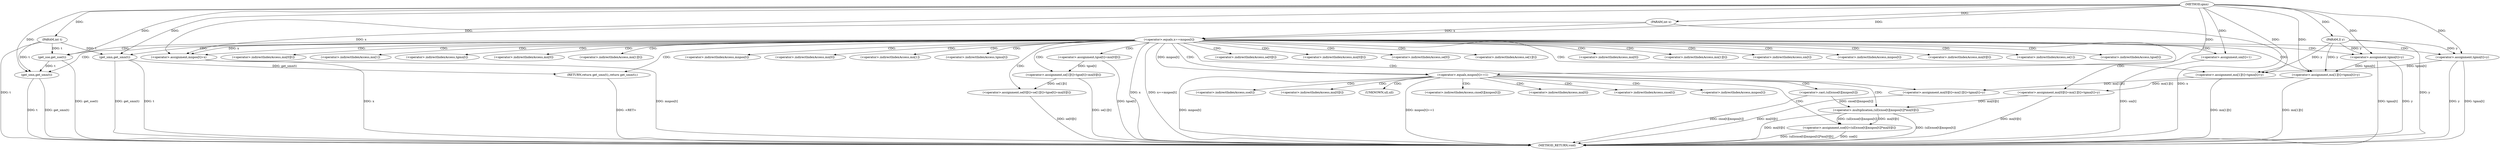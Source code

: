 digraph "qmn" {  
"1000559" [label = "(METHOD,qmn)" ]
"1000670" [label = "(METHOD_RETURN,void)" ]
"1000560" [label = "(PARAM,int t)" ]
"1000561" [label = "(PARAM,int x)" ]
"1000562" [label = "(PARAM,ll y)" ]
"1000616" [label = "(<operator>.assignment,se[0][t]=se[1][t]=tgse[t]=mn[0][t])" ]
"1000637" [label = "(<operator>.assignment,mn[0][t]=mn[1][t]=tgmn[t]=y)" ]
"1000565" [label = "(<operator>.equals,x==mnpos[t])" ]
"1000655" [label = "(<operator>.assignment,sm[t]=1)" ]
"1000660" [label = "(<operator>.assignment,mnpos[t]=x)" ]
"1000666" [label = "(get_sse,get_sse(t))" ]
"1000668" [label = "(get_smn,get_smn(t))" ]
"1000571" [label = "(<operator>.assignment,mn[0][t]=mn[1][t]=tgmn[t]=y)" ]
"1000613" [label = "(RETURN,return get_smn(t);,return get_smn(t);)" ]
"1000622" [label = "(<operator>.assignment,se[1][t]=tgse[t]=mn[0][t])" ]
"1000643" [label = "(<operator>.assignment,mn[1][t]=tgmn[t]=y)" ]
"1000589" [label = "(<operator>.equals,mnpos[t]==1)" ]
"1000594" [label = "(<operator>.assignment,sse[t]=(ull)cnse[t][mnpos[t]]*mn[0][t])" ]
"1000614" [label = "(get_smn,get_smn(t))" ]
"1000628" [label = "(<operator>.assignment,tgse[t]=mn[0][t])" ]
"1000649" [label = "(<operator>.assignment,tgmn[t]=y)" ]
"1000577" [label = "(<operator>.assignment,mn[1][t]=tgmn[t]=y)" ]
"1000583" [label = "(<operator>.assignment,tgmn[t]=y)" ]
"1000598" [label = "(<operator>.multiplication,(ull)cnse[t][mnpos[t]]*mn[0][t])" ]
"1000599" [label = "(<operator>.cast,(ull)cnse[t][mnpos[t]])" ]
"1000617" [label = "(<operator>.indirectIndexAccess,se[0][t])" ]
"1000638" [label = "(<operator>.indirectIndexAccess,mn[0][t])" ]
"1000618" [label = "(<operator>.indirectIndexAccess,se[0])" ]
"1000623" [label = "(<operator>.indirectIndexAccess,se[1][t])" ]
"1000639" [label = "(<operator>.indirectIndexAccess,mn[0])" ]
"1000644" [label = "(<operator>.indirectIndexAccess,mn[1][t])" ]
"1000656" [label = "(<operator>.indirectIndexAccess,sm[t])" ]
"1000661" [label = "(<operator>.indirectIndexAccess,mnpos[t])" ]
"1000572" [label = "(<operator>.indirectIndexAccess,mn[0][t])" ]
"1000624" [label = "(<operator>.indirectIndexAccess,se[1])" ]
"1000629" [label = "(<operator>.indirectIndexAccess,tgse[t])" ]
"1000632" [label = "(<operator>.indirectIndexAccess,mn[0][t])" ]
"1000645" [label = "(<operator>.indirectIndexAccess,mn[1])" ]
"1000650" [label = "(<operator>.indirectIndexAccess,tgmn[t])" ]
"1000573" [label = "(<operator>.indirectIndexAccess,mn[0])" ]
"1000578" [label = "(<operator>.indirectIndexAccess,mn[1][t])" ]
"1000590" [label = "(<operator>.indirectIndexAccess,mnpos[t])" ]
"1000595" [label = "(<operator>.indirectIndexAccess,sse[t])" ]
"1000633" [label = "(<operator>.indirectIndexAccess,mn[0])" ]
"1000579" [label = "(<operator>.indirectIndexAccess,mn[1])" ]
"1000584" [label = "(<operator>.indirectIndexAccess,tgmn[t])" ]
"1000608" [label = "(<operator>.indirectIndexAccess,mn[0][t])" ]
"1000600" [label = "(UNKNOWN,ull,ull)" ]
"1000601" [label = "(<operator>.indirectIndexAccess,cnse[t][mnpos[t]])" ]
"1000609" [label = "(<operator>.indirectIndexAccess,mn[0])" ]
"1000602" [label = "(<operator>.indirectIndexAccess,cnse[t])" ]
"1000605" [label = "(<operator>.indirectIndexAccess,mnpos[t])" ]
  "1000613" -> "1000670"  [ label = "DDG: <RET>"] 
  "1000560" -> "1000670"  [ label = "DDG: t"] 
  "1000561" -> "1000670"  [ label = "DDG: x"] 
  "1000562" -> "1000670"  [ label = "DDG: y"] 
  "1000565" -> "1000670"  [ label = "DDG: x"] 
  "1000565" -> "1000670"  [ label = "DDG: x==mnpos[t]"] 
  "1000616" -> "1000670"  [ label = "DDG: se[0][t]"] 
  "1000622" -> "1000670"  [ label = "DDG: se[1][t]"] 
  "1000628" -> "1000670"  [ label = "DDG: tgse[t]"] 
  "1000637" -> "1000670"  [ label = "DDG: mn[0][t]"] 
  "1000643" -> "1000670"  [ label = "DDG: mn[1][t]"] 
  "1000649" -> "1000670"  [ label = "DDG: tgmn[t]"] 
  "1000649" -> "1000670"  [ label = "DDG: y"] 
  "1000655" -> "1000670"  [ label = "DDG: sm[t]"] 
  "1000660" -> "1000670"  [ label = "DDG: mnpos[t]"] 
  "1000660" -> "1000670"  [ label = "DDG: x"] 
  "1000666" -> "1000670"  [ label = "DDG: get_sse(t)"] 
  "1000668" -> "1000670"  [ label = "DDG: t"] 
  "1000668" -> "1000670"  [ label = "DDG: get_smn(t)"] 
  "1000571" -> "1000670"  [ label = "DDG: mn[0][t]"] 
  "1000577" -> "1000670"  [ label = "DDG: mn[1][t]"] 
  "1000583" -> "1000670"  [ label = "DDG: tgmn[t]"] 
  "1000583" -> "1000670"  [ label = "DDG: y"] 
  "1000589" -> "1000670"  [ label = "DDG: mnpos[t]"] 
  "1000589" -> "1000670"  [ label = "DDG: mnpos[t]==1"] 
  "1000594" -> "1000670"  [ label = "DDG: sse[t]"] 
  "1000599" -> "1000670"  [ label = "DDG: cnse[t][mnpos[t]]"] 
  "1000598" -> "1000670"  [ label = "DDG: (ull)cnse[t][mnpos[t]]"] 
  "1000598" -> "1000670"  [ label = "DDG: mn[0][t]"] 
  "1000594" -> "1000670"  [ label = "DDG: (ull)cnse[t][mnpos[t]]*mn[0][t]"] 
  "1000614" -> "1000670"  [ label = "DDG: t"] 
  "1000614" -> "1000670"  [ label = "DDG: get_smn(t)"] 
  "1000559" -> "1000560"  [ label = "DDG: "] 
  "1000559" -> "1000561"  [ label = "DDG: "] 
  "1000559" -> "1000562"  [ label = "DDG: "] 
  "1000622" -> "1000616"  [ label = "DDG: se[1][t]"] 
  "1000643" -> "1000637"  [ label = "DDG: mn[1][t]"] 
  "1000559" -> "1000655"  [ label = "DDG: "] 
  "1000565" -> "1000660"  [ label = "DDG: x"] 
  "1000561" -> "1000660"  [ label = "DDG: x"] 
  "1000559" -> "1000660"  [ label = "DDG: "] 
  "1000561" -> "1000565"  [ label = "DDG: x"] 
  "1000559" -> "1000565"  [ label = "DDG: "] 
  "1000614" -> "1000613"  [ label = "DDG: get_smn(t)"] 
  "1000628" -> "1000622"  [ label = "DDG: tgse[t]"] 
  "1000649" -> "1000643"  [ label = "DDG: tgmn[t]"] 
  "1000562" -> "1000643"  [ label = "DDG: y"] 
  "1000559" -> "1000643"  [ label = "DDG: "] 
  "1000560" -> "1000666"  [ label = "DDG: t"] 
  "1000559" -> "1000666"  [ label = "DDG: "] 
  "1000666" -> "1000668"  [ label = "DDG: t"] 
  "1000560" -> "1000668"  [ label = "DDG: t"] 
  "1000559" -> "1000668"  [ label = "DDG: "] 
  "1000577" -> "1000571"  [ label = "DDG: mn[1][t]"] 
  "1000598" -> "1000594"  [ label = "DDG: (ull)cnse[t][mnpos[t]]"] 
  "1000598" -> "1000594"  [ label = "DDG: mn[0][t]"] 
  "1000562" -> "1000649"  [ label = "DDG: y"] 
  "1000559" -> "1000649"  [ label = "DDG: "] 
  "1000583" -> "1000577"  [ label = "DDG: tgmn[t]"] 
  "1000562" -> "1000577"  [ label = "DDG: y"] 
  "1000559" -> "1000577"  [ label = "DDG: "] 
  "1000565" -> "1000589"  [ label = "DDG: mnpos[t]"] 
  "1000559" -> "1000589"  [ label = "DDG: "] 
  "1000560" -> "1000614"  [ label = "DDG: t"] 
  "1000559" -> "1000614"  [ label = "DDG: "] 
  "1000562" -> "1000583"  [ label = "DDG: y"] 
  "1000559" -> "1000583"  [ label = "DDG: "] 
  "1000599" -> "1000598"  [ label = "DDG: cnse[t][mnpos[t]]"] 
  "1000571" -> "1000598"  [ label = "DDG: mn[0][t]"] 
  "1000565" -> "1000577"  [ label = "CDG: "] 
  "1000565" -> "1000644"  [ label = "CDG: "] 
  "1000565" -> "1000661"  [ label = "CDG: "] 
  "1000565" -> "1000614"  [ label = "CDG: "] 
  "1000565" -> "1000584"  [ label = "CDG: "] 
  "1000565" -> "1000637"  [ label = "CDG: "] 
  "1000565" -> "1000571"  [ label = "CDG: "] 
  "1000565" -> "1000618"  [ label = "CDG: "] 
  "1000565" -> "1000645"  [ label = "CDG: "] 
  "1000565" -> "1000639"  [ label = "CDG: "] 
  "1000565" -> "1000660"  [ label = "CDG: "] 
  "1000565" -> "1000573"  [ label = "CDG: "] 
  "1000565" -> "1000668"  [ label = "CDG: "] 
  "1000565" -> "1000616"  [ label = "CDG: "] 
  "1000565" -> "1000655"  [ label = "CDG: "] 
  "1000565" -> "1000589"  [ label = "CDG: "] 
  "1000565" -> "1000666"  [ label = "CDG: "] 
  "1000565" -> "1000624"  [ label = "CDG: "] 
  "1000565" -> "1000649"  [ label = "CDG: "] 
  "1000565" -> "1000632"  [ label = "CDG: "] 
  "1000565" -> "1000579"  [ label = "CDG: "] 
  "1000565" -> "1000650"  [ label = "CDG: "] 
  "1000565" -> "1000623"  [ label = "CDG: "] 
  "1000565" -> "1000590"  [ label = "CDG: "] 
  "1000565" -> "1000572"  [ label = "CDG: "] 
  "1000565" -> "1000633"  [ label = "CDG: "] 
  "1000565" -> "1000629"  [ label = "CDG: "] 
  "1000565" -> "1000656"  [ label = "CDG: "] 
  "1000565" -> "1000643"  [ label = "CDG: "] 
  "1000565" -> "1000613"  [ label = "CDG: "] 
  "1000565" -> "1000578"  [ label = "CDG: "] 
  "1000565" -> "1000628"  [ label = "CDG: "] 
  "1000565" -> "1000617"  [ label = "CDG: "] 
  "1000565" -> "1000638"  [ label = "CDG: "] 
  "1000565" -> "1000622"  [ label = "CDG: "] 
  "1000565" -> "1000583"  [ label = "CDG: "] 
  "1000589" -> "1000594"  [ label = "CDG: "] 
  "1000589" -> "1000600"  [ label = "CDG: "] 
  "1000589" -> "1000598"  [ label = "CDG: "] 
  "1000589" -> "1000608"  [ label = "CDG: "] 
  "1000589" -> "1000595"  [ label = "CDG: "] 
  "1000589" -> "1000605"  [ label = "CDG: "] 
  "1000589" -> "1000602"  [ label = "CDG: "] 
  "1000589" -> "1000609"  [ label = "CDG: "] 
  "1000589" -> "1000599"  [ label = "CDG: "] 
  "1000589" -> "1000601"  [ label = "CDG: "] 
}
